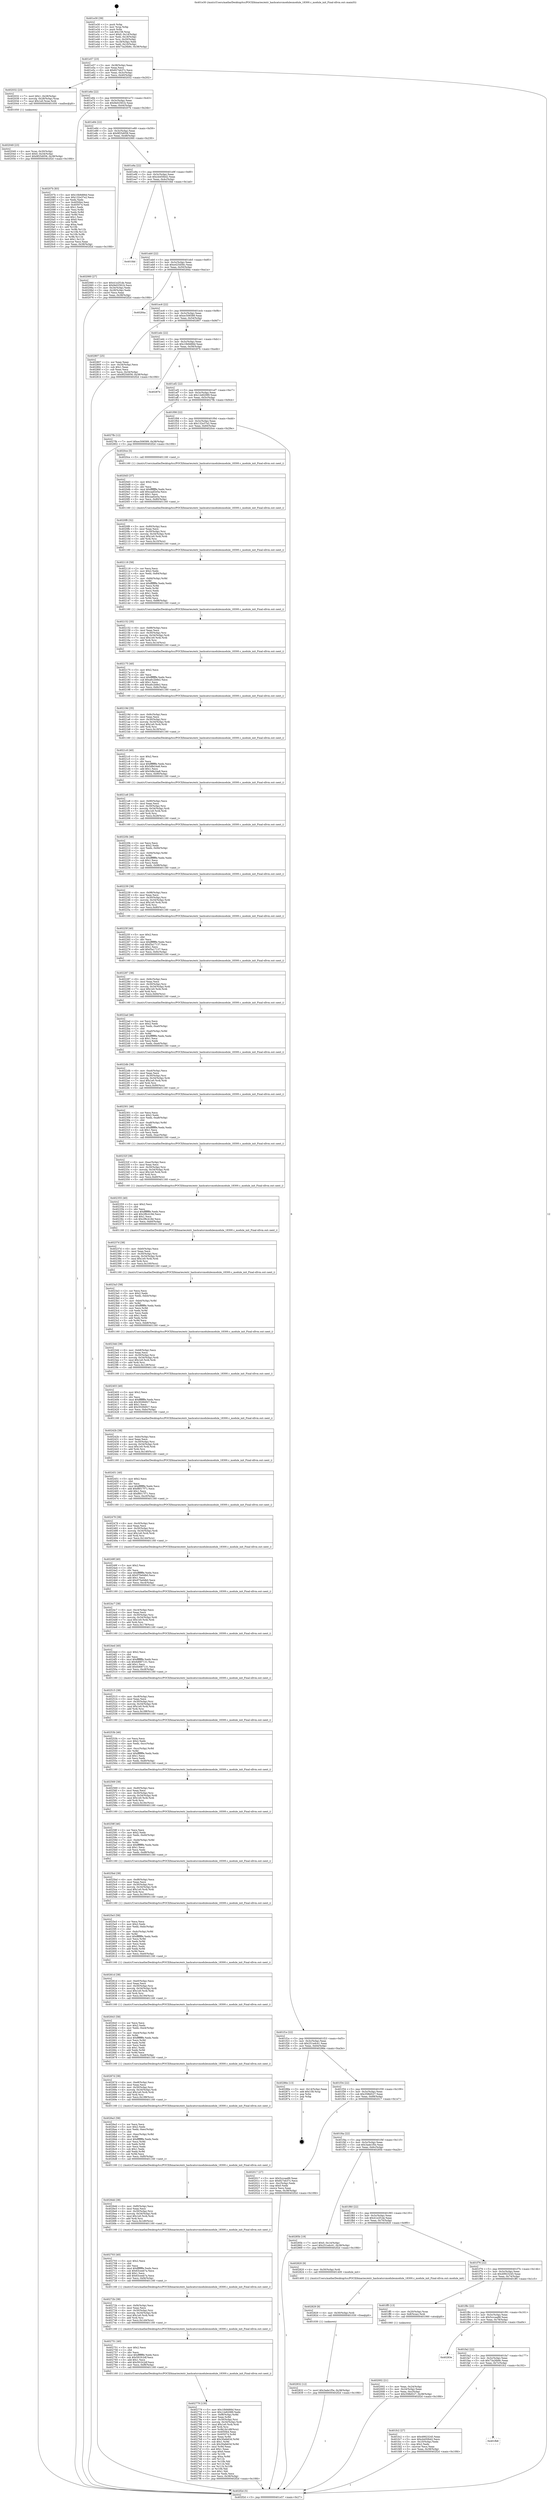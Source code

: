 digraph "0x401e30" {
  label = "0x401e30 (/mnt/c/Users/mathe/Desktop/tcc/POCII/binaries/extr_hashcatsrcmodulesmodule_18300.c_module_init_Final-ollvm.out::main(0))"
  labelloc = "t"
  node[shape=record]

  Entry [label="",width=0.3,height=0.3,shape=circle,fillcolor=black,style=filled]
  "0x401e57" [label="{
     0x401e57 [23]\l
     | [instrs]\l
     &nbsp;&nbsp;0x401e57 \<+3\>: mov -0x38(%rbp),%eax\l
     &nbsp;&nbsp;0x401e5a \<+2\>: mov %eax,%ecx\l
     &nbsp;&nbsp;0x401e5c \<+6\>: sub $0x827eb37c,%ecx\l
     &nbsp;&nbsp;0x401e62 \<+3\>: mov %eax,-0x3c(%rbp)\l
     &nbsp;&nbsp;0x401e65 \<+3\>: mov %ecx,-0x40(%rbp)\l
     &nbsp;&nbsp;0x401e68 \<+6\>: je 0000000000402032 \<main+0x202\>\l
  }"]
  "0x402032" [label="{
     0x402032 [23]\l
     | [instrs]\l
     &nbsp;&nbsp;0x402032 \<+7\>: movl $0x1,-0x28(%rbp)\l
     &nbsp;&nbsp;0x402039 \<+4\>: movslq -0x28(%rbp),%rax\l
     &nbsp;&nbsp;0x40203d \<+7\>: imul $0x1e0,%rax,%rdi\l
     &nbsp;&nbsp;0x402044 \<+5\>: call 0000000000401050 \<malloc@plt\>\l
     | [calls]\l
     &nbsp;&nbsp;0x401050 \{1\} (unknown)\l
  }"]
  "0x401e6e" [label="{
     0x401e6e [22]\l
     | [instrs]\l
     &nbsp;&nbsp;0x401e6e \<+5\>: jmp 0000000000401e73 \<main+0x43\>\l
     &nbsp;&nbsp;0x401e73 \<+3\>: mov -0x3c(%rbp),%eax\l
     &nbsp;&nbsp;0x401e76 \<+5\>: sub $0x9e02561b,%eax\l
     &nbsp;&nbsp;0x401e7b \<+3\>: mov %eax,-0x44(%rbp)\l
     &nbsp;&nbsp;0x401e7e \<+6\>: je 000000000040207b \<main+0x24b\>\l
  }"]
  Exit [label="",width=0.3,height=0.3,shape=circle,fillcolor=black,style=filled,peripheries=2]
  "0x40207b" [label="{
     0x40207b [83]\l
     | [instrs]\l
     &nbsp;&nbsp;0x40207b \<+5\>: mov $0x10b9d66d,%eax\l
     &nbsp;&nbsp;0x402080 \<+5\>: mov $0x132e37e2,%ecx\l
     &nbsp;&nbsp;0x402085 \<+2\>: xor %edx,%edx\l
     &nbsp;&nbsp;0x402087 \<+7\>: mov 0x4050b4,%esi\l
     &nbsp;&nbsp;0x40208e \<+7\>: mov 0x405074,%edi\l
     &nbsp;&nbsp;0x402095 \<+3\>: sub $0x1,%edx\l
     &nbsp;&nbsp;0x402098 \<+3\>: mov %esi,%r8d\l
     &nbsp;&nbsp;0x40209b \<+3\>: add %edx,%r8d\l
     &nbsp;&nbsp;0x40209e \<+4\>: imul %r8d,%esi\l
     &nbsp;&nbsp;0x4020a2 \<+3\>: and $0x1,%esi\l
     &nbsp;&nbsp;0x4020a5 \<+3\>: cmp $0x0,%esi\l
     &nbsp;&nbsp;0x4020a8 \<+4\>: sete %r9b\l
     &nbsp;&nbsp;0x4020ac \<+3\>: cmp $0xa,%edi\l
     &nbsp;&nbsp;0x4020af \<+4\>: setl %r10b\l
     &nbsp;&nbsp;0x4020b3 \<+3\>: mov %r9b,%r11b\l
     &nbsp;&nbsp;0x4020b6 \<+3\>: and %r10b,%r11b\l
     &nbsp;&nbsp;0x4020b9 \<+3\>: xor %r10b,%r9b\l
     &nbsp;&nbsp;0x4020bc \<+3\>: or %r9b,%r11b\l
     &nbsp;&nbsp;0x4020bf \<+4\>: test $0x1,%r11b\l
     &nbsp;&nbsp;0x4020c3 \<+3\>: cmovne %ecx,%eax\l
     &nbsp;&nbsp;0x4020c6 \<+3\>: mov %eax,-0x38(%rbp)\l
     &nbsp;&nbsp;0x4020c9 \<+5\>: jmp 0000000000402f2d \<main+0x10fd\>\l
  }"]
  "0x401e84" [label="{
     0x401e84 [22]\l
     | [instrs]\l
     &nbsp;&nbsp;0x401e84 \<+5\>: jmp 0000000000401e89 \<main+0x59\>\l
     &nbsp;&nbsp;0x401e89 \<+3\>: mov -0x3c(%rbp),%eax\l
     &nbsp;&nbsp;0x401e8c \<+5\>: sub $0x9f25d058,%eax\l
     &nbsp;&nbsp;0x401e91 \<+3\>: mov %eax,-0x48(%rbp)\l
     &nbsp;&nbsp;0x401e94 \<+6\>: je 0000000000402060 \<main+0x230\>\l
  }"]
  "0x402832" [label="{
     0x402832 [12]\l
     | [instrs]\l
     &nbsp;&nbsp;0x402832 \<+7\>: movl $0x3ade1f5e,-0x38(%rbp)\l
     &nbsp;&nbsp;0x402839 \<+5\>: jmp 0000000000402f2d \<main+0x10fd\>\l
  }"]
  "0x402060" [label="{
     0x402060 [27]\l
     | [instrs]\l
     &nbsp;&nbsp;0x402060 \<+5\>: mov $0x41e2f1de,%eax\l
     &nbsp;&nbsp;0x402065 \<+5\>: mov $0x9e02561b,%ecx\l
     &nbsp;&nbsp;0x40206a \<+3\>: mov -0x34(%rbp),%edx\l
     &nbsp;&nbsp;0x40206d \<+3\>: cmp -0x28(%rbp),%edx\l
     &nbsp;&nbsp;0x402070 \<+3\>: cmovl %ecx,%eax\l
     &nbsp;&nbsp;0x402073 \<+3\>: mov %eax,-0x38(%rbp)\l
     &nbsp;&nbsp;0x402076 \<+5\>: jmp 0000000000402f2d \<main+0x10fd\>\l
  }"]
  "0x401e9a" [label="{
     0x401e9a [22]\l
     | [instrs]\l
     &nbsp;&nbsp;0x401e9a \<+5\>: jmp 0000000000401e9f \<main+0x6f\>\l
     &nbsp;&nbsp;0x401e9f \<+3\>: mov -0x3c(%rbp),%eax\l
     &nbsp;&nbsp;0x401ea2 \<+5\>: sub $0xcb450b42,%eax\l
     &nbsp;&nbsp;0x401ea7 \<+3\>: mov %eax,-0x4c(%rbp)\l
     &nbsp;&nbsp;0x401eaa \<+6\>: je 0000000000401fdd \<main+0x1ad\>\l
  }"]
  "0x402829" [label="{
     0x402829 [9]\l
     | [instrs]\l
     &nbsp;&nbsp;0x402829 \<+4\>: mov -0x30(%rbp),%rdi\l
     &nbsp;&nbsp;0x40282d \<+5\>: call 0000000000401030 \<free@plt\>\l
     | [calls]\l
     &nbsp;&nbsp;0x401030 \{1\} (unknown)\l
  }"]
  "0x401fdd" [label="{
     0x401fdd\l
  }", style=dashed]
  "0x401eb0" [label="{
     0x401eb0 [22]\l
     | [instrs]\l
     &nbsp;&nbsp;0x401eb0 \<+5\>: jmp 0000000000401eb5 \<main+0x85\>\l
     &nbsp;&nbsp;0x401eb5 \<+3\>: mov -0x3c(%rbp),%eax\l
     &nbsp;&nbsp;0x401eb8 \<+5\>: sub $0xe425d56c,%eax\l
     &nbsp;&nbsp;0x401ebd \<+3\>: mov %eax,-0x50(%rbp)\l
     &nbsp;&nbsp;0x401ec0 \<+6\>: je 000000000040284a \<main+0xa1a\>\l
  }"]
  "0x402779" [label="{
     0x402779 [130]\l
     | [instrs]\l
     &nbsp;&nbsp;0x402779 \<+5\>: mov $0x10b9d66d,%ecx\l
     &nbsp;&nbsp;0x40277e \<+5\>: mov $0x12e82089,%edx\l
     &nbsp;&nbsp;0x402783 \<+7\>: mov -0xf8(%rbp),%r8d\l
     &nbsp;&nbsp;0x40278a \<+4\>: imul %eax,%r8d\l
     &nbsp;&nbsp;0x40278e \<+4\>: mov -0x30(%rbp),%rsi\l
     &nbsp;&nbsp;0x402792 \<+4\>: movslq -0x34(%rbp),%rdi\l
     &nbsp;&nbsp;0x402796 \<+7\>: imul $0x1e0,%rdi,%rdi\l
     &nbsp;&nbsp;0x40279d \<+3\>: add %rdi,%rsi\l
     &nbsp;&nbsp;0x4027a0 \<+7\>: mov %r8d,0x1d8(%rsi)\l
     &nbsp;&nbsp;0x4027a7 \<+7\>: mov 0x4050b4,%eax\l
     &nbsp;&nbsp;0x4027ae \<+8\>: mov 0x405074,%r8d\l
     &nbsp;&nbsp;0x4027b6 \<+3\>: mov %eax,%r9d\l
     &nbsp;&nbsp;0x4027b9 \<+7\>: add $0x30afe63d,%r9d\l
     &nbsp;&nbsp;0x4027c0 \<+4\>: sub $0x1,%r9d\l
     &nbsp;&nbsp;0x4027c4 \<+7\>: sub $0x30afe63d,%r9d\l
     &nbsp;&nbsp;0x4027cb \<+4\>: imul %r9d,%eax\l
     &nbsp;&nbsp;0x4027cf \<+3\>: and $0x1,%eax\l
     &nbsp;&nbsp;0x4027d2 \<+3\>: cmp $0x0,%eax\l
     &nbsp;&nbsp;0x4027d5 \<+4\>: sete %r10b\l
     &nbsp;&nbsp;0x4027d9 \<+4\>: cmp $0xa,%r8d\l
     &nbsp;&nbsp;0x4027dd \<+4\>: setl %r11b\l
     &nbsp;&nbsp;0x4027e1 \<+3\>: mov %r10b,%bl\l
     &nbsp;&nbsp;0x4027e4 \<+3\>: and %r11b,%bl\l
     &nbsp;&nbsp;0x4027e7 \<+3\>: xor %r11b,%r10b\l
     &nbsp;&nbsp;0x4027ea \<+3\>: or %r10b,%bl\l
     &nbsp;&nbsp;0x4027ed \<+3\>: test $0x1,%bl\l
     &nbsp;&nbsp;0x4027f0 \<+3\>: cmovne %edx,%ecx\l
     &nbsp;&nbsp;0x4027f3 \<+3\>: mov %ecx,-0x38(%rbp)\l
     &nbsp;&nbsp;0x4027f6 \<+5\>: jmp 0000000000402f2d \<main+0x10fd\>\l
  }"]
  "0x40284a" [label="{
     0x40284a\l
  }", style=dashed]
  "0x401ec6" [label="{
     0x401ec6 [22]\l
     | [instrs]\l
     &nbsp;&nbsp;0x401ec6 \<+5\>: jmp 0000000000401ecb \<main+0x9b\>\l
     &nbsp;&nbsp;0x401ecb \<+3\>: mov -0x3c(%rbp),%eax\l
     &nbsp;&nbsp;0x401ece \<+5\>: sub $0xec506589,%eax\l
     &nbsp;&nbsp;0x401ed3 \<+3\>: mov %eax,-0x54(%rbp)\l
     &nbsp;&nbsp;0x401ed6 \<+6\>: je 0000000000402807 \<main+0x9d7\>\l
  }"]
  "0x402751" [label="{
     0x402751 [40]\l
     | [instrs]\l
     &nbsp;&nbsp;0x402751 \<+5\>: mov $0x2,%ecx\l
     &nbsp;&nbsp;0x402756 \<+1\>: cltd\l
     &nbsp;&nbsp;0x402757 \<+2\>: idiv %ecx\l
     &nbsp;&nbsp;0x402759 \<+6\>: imul $0xfffffffe,%edx,%ecx\l
     &nbsp;&nbsp;0x40275f \<+6\>: sub $0x591fc2df,%ecx\l
     &nbsp;&nbsp;0x402765 \<+3\>: add $0x1,%ecx\l
     &nbsp;&nbsp;0x402768 \<+6\>: add $0x591fc2df,%ecx\l
     &nbsp;&nbsp;0x40276e \<+6\>: mov %ecx,-0xf8(%rbp)\l
     &nbsp;&nbsp;0x402774 \<+5\>: call 0000000000401160 \<next_i\>\l
     | [calls]\l
     &nbsp;&nbsp;0x401160 \{1\} (/mnt/c/Users/mathe/Desktop/tcc/POCII/binaries/extr_hashcatsrcmodulesmodule_18300.c_module_init_Final-ollvm.out::next_i)\l
  }"]
  "0x402807" [label="{
     0x402807 [25]\l
     | [instrs]\l
     &nbsp;&nbsp;0x402807 \<+2\>: xor %eax,%eax\l
     &nbsp;&nbsp;0x402809 \<+3\>: mov -0x34(%rbp),%ecx\l
     &nbsp;&nbsp;0x40280c \<+3\>: sub $0x1,%eax\l
     &nbsp;&nbsp;0x40280f \<+2\>: sub %eax,%ecx\l
     &nbsp;&nbsp;0x402811 \<+3\>: mov %ecx,-0x34(%rbp)\l
     &nbsp;&nbsp;0x402814 \<+7\>: movl $0x9f25d058,-0x38(%rbp)\l
     &nbsp;&nbsp;0x40281b \<+5\>: jmp 0000000000402f2d \<main+0x10fd\>\l
  }"]
  "0x401edc" [label="{
     0x401edc [22]\l
     | [instrs]\l
     &nbsp;&nbsp;0x401edc \<+5\>: jmp 0000000000401ee1 \<main+0xb1\>\l
     &nbsp;&nbsp;0x401ee1 \<+3\>: mov -0x3c(%rbp),%eax\l
     &nbsp;&nbsp;0x401ee4 \<+5\>: sub $0x10b9d66d,%eax\l
     &nbsp;&nbsp;0x401ee9 \<+3\>: mov %eax,-0x58(%rbp)\l
     &nbsp;&nbsp;0x401eec \<+6\>: je 000000000040287b \<main+0xa4b\>\l
  }"]
  "0x40272b" [label="{
     0x40272b [38]\l
     | [instrs]\l
     &nbsp;&nbsp;0x40272b \<+6\>: mov -0xf4(%rbp),%ecx\l
     &nbsp;&nbsp;0x402731 \<+3\>: imul %eax,%ecx\l
     &nbsp;&nbsp;0x402734 \<+4\>: mov -0x30(%rbp),%rsi\l
     &nbsp;&nbsp;0x402738 \<+4\>: movslq -0x34(%rbp),%rdi\l
     &nbsp;&nbsp;0x40273c \<+7\>: imul $0x1e0,%rdi,%rdi\l
     &nbsp;&nbsp;0x402743 \<+3\>: add %rdi,%rsi\l
     &nbsp;&nbsp;0x402746 \<+6\>: mov %ecx,0x1d4(%rsi)\l
     &nbsp;&nbsp;0x40274c \<+5\>: call 0000000000401160 \<next_i\>\l
     | [calls]\l
     &nbsp;&nbsp;0x401160 \{1\} (/mnt/c/Users/mathe/Desktop/tcc/POCII/binaries/extr_hashcatsrcmodulesmodule_18300.c_module_init_Final-ollvm.out::next_i)\l
  }"]
  "0x40287b" [label="{
     0x40287b\l
  }", style=dashed]
  "0x401ef2" [label="{
     0x401ef2 [22]\l
     | [instrs]\l
     &nbsp;&nbsp;0x401ef2 \<+5\>: jmp 0000000000401ef7 \<main+0xc7\>\l
     &nbsp;&nbsp;0x401ef7 \<+3\>: mov -0x3c(%rbp),%eax\l
     &nbsp;&nbsp;0x401efa \<+5\>: sub $0x12e82089,%eax\l
     &nbsp;&nbsp;0x401eff \<+3\>: mov %eax,-0x5c(%rbp)\l
     &nbsp;&nbsp;0x401f02 \<+6\>: je 00000000004027fb \<main+0x9cb\>\l
  }"]
  "0x402703" [label="{
     0x402703 [40]\l
     | [instrs]\l
     &nbsp;&nbsp;0x402703 \<+5\>: mov $0x2,%ecx\l
     &nbsp;&nbsp;0x402708 \<+1\>: cltd\l
     &nbsp;&nbsp;0x402709 \<+2\>: idiv %ecx\l
     &nbsp;&nbsp;0x40270b \<+6\>: imul $0xfffffffe,%edx,%ecx\l
     &nbsp;&nbsp;0x402711 \<+6\>: sub $0x63ceeb7a,%ecx\l
     &nbsp;&nbsp;0x402717 \<+3\>: add $0x1,%ecx\l
     &nbsp;&nbsp;0x40271a \<+6\>: add $0x63ceeb7a,%ecx\l
     &nbsp;&nbsp;0x402720 \<+6\>: mov %ecx,-0xf4(%rbp)\l
     &nbsp;&nbsp;0x402726 \<+5\>: call 0000000000401160 \<next_i\>\l
     | [calls]\l
     &nbsp;&nbsp;0x401160 \{1\} (/mnt/c/Users/mathe/Desktop/tcc/POCII/binaries/extr_hashcatsrcmodulesmodule_18300.c_module_init_Final-ollvm.out::next_i)\l
  }"]
  "0x4027fb" [label="{
     0x4027fb [12]\l
     | [instrs]\l
     &nbsp;&nbsp;0x4027fb \<+7\>: movl $0xec506589,-0x38(%rbp)\l
     &nbsp;&nbsp;0x402802 \<+5\>: jmp 0000000000402f2d \<main+0x10fd\>\l
  }"]
  "0x401f08" [label="{
     0x401f08 [22]\l
     | [instrs]\l
     &nbsp;&nbsp;0x401f08 \<+5\>: jmp 0000000000401f0d \<main+0xdd\>\l
     &nbsp;&nbsp;0x401f0d \<+3\>: mov -0x3c(%rbp),%eax\l
     &nbsp;&nbsp;0x401f10 \<+5\>: sub $0x132e37e2,%eax\l
     &nbsp;&nbsp;0x401f15 \<+3\>: mov %eax,-0x60(%rbp)\l
     &nbsp;&nbsp;0x401f18 \<+6\>: je 00000000004020ce \<main+0x29e\>\l
  }"]
  "0x4026dd" [label="{
     0x4026dd [38]\l
     | [instrs]\l
     &nbsp;&nbsp;0x4026dd \<+6\>: mov -0xf0(%rbp),%ecx\l
     &nbsp;&nbsp;0x4026e3 \<+3\>: imul %eax,%ecx\l
     &nbsp;&nbsp;0x4026e6 \<+4\>: mov -0x30(%rbp),%rsi\l
     &nbsp;&nbsp;0x4026ea \<+4\>: movslq -0x34(%rbp),%rdi\l
     &nbsp;&nbsp;0x4026ee \<+7\>: imul $0x1e0,%rdi,%rdi\l
     &nbsp;&nbsp;0x4026f5 \<+3\>: add %rdi,%rsi\l
     &nbsp;&nbsp;0x4026f8 \<+6\>: mov %ecx,0x1d0(%rsi)\l
     &nbsp;&nbsp;0x4026fe \<+5\>: call 0000000000401160 \<next_i\>\l
     | [calls]\l
     &nbsp;&nbsp;0x401160 \{1\} (/mnt/c/Users/mathe/Desktop/tcc/POCII/binaries/extr_hashcatsrcmodulesmodule_18300.c_module_init_Final-ollvm.out::next_i)\l
  }"]
  "0x4020ce" [label="{
     0x4020ce [5]\l
     | [instrs]\l
     &nbsp;&nbsp;0x4020ce \<+5\>: call 0000000000401160 \<next_i\>\l
     | [calls]\l
     &nbsp;&nbsp;0x401160 \{1\} (/mnt/c/Users/mathe/Desktop/tcc/POCII/binaries/extr_hashcatsrcmodulesmodule_18300.c_module_init_Final-ollvm.out::next_i)\l
  }"]
  "0x401f1e" [label="{
     0x401f1e [22]\l
     | [instrs]\l
     &nbsp;&nbsp;0x401f1e \<+5\>: jmp 0000000000401f23 \<main+0xf3\>\l
     &nbsp;&nbsp;0x401f23 \<+3\>: mov -0x3c(%rbp),%eax\l
     &nbsp;&nbsp;0x401f26 \<+5\>: sub $0x251edc41,%eax\l
     &nbsp;&nbsp;0x401f2b \<+3\>: mov %eax,-0x64(%rbp)\l
     &nbsp;&nbsp;0x401f2e \<+6\>: je 000000000040286e \<main+0xa3e\>\l
  }"]
  "0x4026a3" [label="{
     0x4026a3 [58]\l
     | [instrs]\l
     &nbsp;&nbsp;0x4026a3 \<+2\>: xor %ecx,%ecx\l
     &nbsp;&nbsp;0x4026a5 \<+5\>: mov $0x2,%edx\l
     &nbsp;&nbsp;0x4026aa \<+6\>: mov %edx,-0xec(%rbp)\l
     &nbsp;&nbsp;0x4026b0 \<+1\>: cltd\l
     &nbsp;&nbsp;0x4026b1 \<+7\>: mov -0xec(%rbp),%r8d\l
     &nbsp;&nbsp;0x4026b8 \<+3\>: idiv %r8d\l
     &nbsp;&nbsp;0x4026bb \<+6\>: imul $0xfffffffe,%edx,%edx\l
     &nbsp;&nbsp;0x4026c1 \<+3\>: mov %ecx,%r9d\l
     &nbsp;&nbsp;0x4026c4 \<+3\>: sub %edx,%r9d\l
     &nbsp;&nbsp;0x4026c7 \<+2\>: mov %ecx,%edx\l
     &nbsp;&nbsp;0x4026c9 \<+3\>: sub $0x1,%edx\l
     &nbsp;&nbsp;0x4026cc \<+3\>: add %edx,%r9d\l
     &nbsp;&nbsp;0x4026cf \<+3\>: sub %r9d,%ecx\l
     &nbsp;&nbsp;0x4026d2 \<+6\>: mov %ecx,-0xf0(%rbp)\l
     &nbsp;&nbsp;0x4026d8 \<+5\>: call 0000000000401160 \<next_i\>\l
     | [calls]\l
     &nbsp;&nbsp;0x401160 \{1\} (/mnt/c/Users/mathe/Desktop/tcc/POCII/binaries/extr_hashcatsrcmodulesmodule_18300.c_module_init_Final-ollvm.out::next_i)\l
  }"]
  "0x40286e" [label="{
     0x40286e [13]\l
     | [instrs]\l
     &nbsp;&nbsp;0x40286e \<+3\>: mov -0x14(%rbp),%eax\l
     &nbsp;&nbsp;0x402871 \<+7\>: add $0x158,%rsp\l
     &nbsp;&nbsp;0x402878 \<+1\>: pop %rbx\l
     &nbsp;&nbsp;0x402879 \<+1\>: pop %rbp\l
     &nbsp;&nbsp;0x40287a \<+1\>: ret\l
  }"]
  "0x401f34" [label="{
     0x401f34 [22]\l
     | [instrs]\l
     &nbsp;&nbsp;0x401f34 \<+5\>: jmp 0000000000401f39 \<main+0x109\>\l
     &nbsp;&nbsp;0x401f39 \<+3\>: mov -0x3c(%rbp),%eax\l
     &nbsp;&nbsp;0x401f3c \<+5\>: sub $0x358bf227,%eax\l
     &nbsp;&nbsp;0x401f41 \<+3\>: mov %eax,-0x68(%rbp)\l
     &nbsp;&nbsp;0x401f44 \<+6\>: je 0000000000402017 \<main+0x1e7\>\l
  }"]
  "0x40267d" [label="{
     0x40267d [38]\l
     | [instrs]\l
     &nbsp;&nbsp;0x40267d \<+6\>: mov -0xe8(%rbp),%ecx\l
     &nbsp;&nbsp;0x402683 \<+3\>: imul %eax,%ecx\l
     &nbsp;&nbsp;0x402686 \<+4\>: mov -0x30(%rbp),%rsi\l
     &nbsp;&nbsp;0x40268a \<+4\>: movslq -0x34(%rbp),%rdi\l
     &nbsp;&nbsp;0x40268e \<+7\>: imul $0x1e0,%rdi,%rdi\l
     &nbsp;&nbsp;0x402695 \<+3\>: add %rdi,%rsi\l
     &nbsp;&nbsp;0x402698 \<+6\>: mov %ecx,0x198(%rsi)\l
     &nbsp;&nbsp;0x40269e \<+5\>: call 0000000000401160 \<next_i\>\l
     | [calls]\l
     &nbsp;&nbsp;0x401160 \{1\} (/mnt/c/Users/mathe/Desktop/tcc/POCII/binaries/extr_hashcatsrcmodulesmodule_18300.c_module_init_Final-ollvm.out::next_i)\l
  }"]
  "0x402017" [label="{
     0x402017 [27]\l
     | [instrs]\l
     &nbsp;&nbsp;0x402017 \<+5\>: mov $0x5cccaa88,%eax\l
     &nbsp;&nbsp;0x40201c \<+5\>: mov $0x827eb37c,%ecx\l
     &nbsp;&nbsp;0x402021 \<+3\>: mov -0xc(%rbp),%edx\l
     &nbsp;&nbsp;0x402024 \<+3\>: cmp $0x0,%edx\l
     &nbsp;&nbsp;0x402027 \<+3\>: cmove %ecx,%eax\l
     &nbsp;&nbsp;0x40202a \<+3\>: mov %eax,-0x38(%rbp)\l
     &nbsp;&nbsp;0x40202d \<+5\>: jmp 0000000000402f2d \<main+0x10fd\>\l
  }"]
  "0x401f4a" [label="{
     0x401f4a [22]\l
     | [instrs]\l
     &nbsp;&nbsp;0x401f4a \<+5\>: jmp 0000000000401f4f \<main+0x11f\>\l
     &nbsp;&nbsp;0x401f4f \<+3\>: mov -0x3c(%rbp),%eax\l
     &nbsp;&nbsp;0x401f52 \<+5\>: sub $0x3ade1f5e,%eax\l
     &nbsp;&nbsp;0x401f57 \<+3\>: mov %eax,-0x6c(%rbp)\l
     &nbsp;&nbsp;0x401f5a \<+6\>: je 000000000040285b \<main+0xa2b\>\l
  }"]
  "0x402643" [label="{
     0x402643 [58]\l
     | [instrs]\l
     &nbsp;&nbsp;0x402643 \<+2\>: xor %ecx,%ecx\l
     &nbsp;&nbsp;0x402645 \<+5\>: mov $0x2,%edx\l
     &nbsp;&nbsp;0x40264a \<+6\>: mov %edx,-0xe4(%rbp)\l
     &nbsp;&nbsp;0x402650 \<+1\>: cltd\l
     &nbsp;&nbsp;0x402651 \<+7\>: mov -0xe4(%rbp),%r8d\l
     &nbsp;&nbsp;0x402658 \<+3\>: idiv %r8d\l
     &nbsp;&nbsp;0x40265b \<+6\>: imul $0xfffffffe,%edx,%edx\l
     &nbsp;&nbsp;0x402661 \<+3\>: mov %ecx,%r9d\l
     &nbsp;&nbsp;0x402664 \<+3\>: sub %edx,%r9d\l
     &nbsp;&nbsp;0x402667 \<+2\>: mov %ecx,%edx\l
     &nbsp;&nbsp;0x402669 \<+3\>: sub $0x1,%edx\l
     &nbsp;&nbsp;0x40266c \<+3\>: add %edx,%r9d\l
     &nbsp;&nbsp;0x40266f \<+3\>: sub %r9d,%ecx\l
     &nbsp;&nbsp;0x402672 \<+6\>: mov %ecx,-0xe8(%rbp)\l
     &nbsp;&nbsp;0x402678 \<+5\>: call 0000000000401160 \<next_i\>\l
     | [calls]\l
     &nbsp;&nbsp;0x401160 \{1\} (/mnt/c/Users/mathe/Desktop/tcc/POCII/binaries/extr_hashcatsrcmodulesmodule_18300.c_module_init_Final-ollvm.out::next_i)\l
  }"]
  "0x40285b" [label="{
     0x40285b [19]\l
     | [instrs]\l
     &nbsp;&nbsp;0x40285b \<+7\>: movl $0x0,-0x14(%rbp)\l
     &nbsp;&nbsp;0x402862 \<+7\>: movl $0x251edc41,-0x38(%rbp)\l
     &nbsp;&nbsp;0x402869 \<+5\>: jmp 0000000000402f2d \<main+0x10fd\>\l
  }"]
  "0x401f60" [label="{
     0x401f60 [22]\l
     | [instrs]\l
     &nbsp;&nbsp;0x401f60 \<+5\>: jmp 0000000000401f65 \<main+0x135\>\l
     &nbsp;&nbsp;0x401f65 \<+3\>: mov -0x3c(%rbp),%eax\l
     &nbsp;&nbsp;0x401f68 \<+5\>: sub $0x41e2f1de,%eax\l
     &nbsp;&nbsp;0x401f6d \<+3\>: mov %eax,-0x70(%rbp)\l
     &nbsp;&nbsp;0x401f70 \<+6\>: je 0000000000402820 \<main+0x9f0\>\l
  }"]
  "0x40261d" [label="{
     0x40261d [38]\l
     | [instrs]\l
     &nbsp;&nbsp;0x40261d \<+6\>: mov -0xe0(%rbp),%ecx\l
     &nbsp;&nbsp;0x402623 \<+3\>: imul %eax,%ecx\l
     &nbsp;&nbsp;0x402626 \<+4\>: mov -0x30(%rbp),%rsi\l
     &nbsp;&nbsp;0x40262a \<+4\>: movslq -0x34(%rbp),%rdi\l
     &nbsp;&nbsp;0x40262e \<+7\>: imul $0x1e0,%rdi,%rdi\l
     &nbsp;&nbsp;0x402635 \<+3\>: add %rdi,%rsi\l
     &nbsp;&nbsp;0x402638 \<+6\>: mov %ecx,0x194(%rsi)\l
     &nbsp;&nbsp;0x40263e \<+5\>: call 0000000000401160 \<next_i\>\l
     | [calls]\l
     &nbsp;&nbsp;0x401160 \{1\} (/mnt/c/Users/mathe/Desktop/tcc/POCII/binaries/extr_hashcatsrcmodulesmodule_18300.c_module_init_Final-ollvm.out::next_i)\l
  }"]
  "0x402820" [label="{
     0x402820 [9]\l
     | [instrs]\l
     &nbsp;&nbsp;0x402820 \<+4\>: mov -0x30(%rbp),%rdi\l
     &nbsp;&nbsp;0x402824 \<+5\>: call 0000000000401400 \<module_init\>\l
     | [calls]\l
     &nbsp;&nbsp;0x401400 \{1\} (/mnt/c/Users/mathe/Desktop/tcc/POCII/binaries/extr_hashcatsrcmodulesmodule_18300.c_module_init_Final-ollvm.out::module_init)\l
  }"]
  "0x401f76" [label="{
     0x401f76 [22]\l
     | [instrs]\l
     &nbsp;&nbsp;0x401f76 \<+5\>: jmp 0000000000401f7b \<main+0x14b\>\l
     &nbsp;&nbsp;0x401f7b \<+3\>: mov -0x3c(%rbp),%eax\l
     &nbsp;&nbsp;0x401f7e \<+5\>: sub $0x49923245,%eax\l
     &nbsp;&nbsp;0x401f83 \<+3\>: mov %eax,-0x74(%rbp)\l
     &nbsp;&nbsp;0x401f86 \<+6\>: je 0000000000401ff5 \<main+0x1c5\>\l
  }"]
  "0x4025e3" [label="{
     0x4025e3 [58]\l
     | [instrs]\l
     &nbsp;&nbsp;0x4025e3 \<+2\>: xor %ecx,%ecx\l
     &nbsp;&nbsp;0x4025e5 \<+5\>: mov $0x2,%edx\l
     &nbsp;&nbsp;0x4025ea \<+6\>: mov %edx,-0xdc(%rbp)\l
     &nbsp;&nbsp;0x4025f0 \<+1\>: cltd\l
     &nbsp;&nbsp;0x4025f1 \<+7\>: mov -0xdc(%rbp),%r8d\l
     &nbsp;&nbsp;0x4025f8 \<+3\>: idiv %r8d\l
     &nbsp;&nbsp;0x4025fb \<+6\>: imul $0xfffffffe,%edx,%edx\l
     &nbsp;&nbsp;0x402601 \<+3\>: mov %ecx,%r9d\l
     &nbsp;&nbsp;0x402604 \<+3\>: sub %edx,%r9d\l
     &nbsp;&nbsp;0x402607 \<+2\>: mov %ecx,%edx\l
     &nbsp;&nbsp;0x402609 \<+3\>: sub $0x1,%edx\l
     &nbsp;&nbsp;0x40260c \<+3\>: add %edx,%r9d\l
     &nbsp;&nbsp;0x40260f \<+3\>: sub %r9d,%ecx\l
     &nbsp;&nbsp;0x402612 \<+6\>: mov %ecx,-0xe0(%rbp)\l
     &nbsp;&nbsp;0x402618 \<+5\>: call 0000000000401160 \<next_i\>\l
     | [calls]\l
     &nbsp;&nbsp;0x401160 \{1\} (/mnt/c/Users/mathe/Desktop/tcc/POCII/binaries/extr_hashcatsrcmodulesmodule_18300.c_module_init_Final-ollvm.out::next_i)\l
  }"]
  "0x401ff5" [label="{
     0x401ff5 [13]\l
     | [instrs]\l
     &nbsp;&nbsp;0x401ff5 \<+4\>: mov -0x20(%rbp),%rax\l
     &nbsp;&nbsp;0x401ff9 \<+4\>: mov 0x8(%rax),%rdi\l
     &nbsp;&nbsp;0x401ffd \<+5\>: call 0000000000401060 \<atoi@plt\>\l
     | [calls]\l
     &nbsp;&nbsp;0x401060 \{1\} (unknown)\l
  }"]
  "0x401f8c" [label="{
     0x401f8c [22]\l
     | [instrs]\l
     &nbsp;&nbsp;0x401f8c \<+5\>: jmp 0000000000401f91 \<main+0x161\>\l
     &nbsp;&nbsp;0x401f91 \<+3\>: mov -0x3c(%rbp),%eax\l
     &nbsp;&nbsp;0x401f94 \<+5\>: sub $0x5cccaa88,%eax\l
     &nbsp;&nbsp;0x401f99 \<+3\>: mov %eax,-0x78(%rbp)\l
     &nbsp;&nbsp;0x401f9c \<+6\>: je 000000000040283e \<main+0xa0e\>\l
  }"]
  "0x4025bd" [label="{
     0x4025bd [38]\l
     | [instrs]\l
     &nbsp;&nbsp;0x4025bd \<+6\>: mov -0xd8(%rbp),%ecx\l
     &nbsp;&nbsp;0x4025c3 \<+3\>: imul %eax,%ecx\l
     &nbsp;&nbsp;0x4025c6 \<+4\>: mov -0x30(%rbp),%rsi\l
     &nbsp;&nbsp;0x4025ca \<+4\>: movslq -0x34(%rbp),%rdi\l
     &nbsp;&nbsp;0x4025ce \<+7\>: imul $0x1e0,%rdi,%rdi\l
     &nbsp;&nbsp;0x4025d5 \<+3\>: add %rdi,%rsi\l
     &nbsp;&nbsp;0x4025d8 \<+6\>: mov %ecx,0x190(%rsi)\l
     &nbsp;&nbsp;0x4025de \<+5\>: call 0000000000401160 \<next_i\>\l
     | [calls]\l
     &nbsp;&nbsp;0x401160 \{1\} (/mnt/c/Users/mathe/Desktop/tcc/POCII/binaries/extr_hashcatsrcmodulesmodule_18300.c_module_init_Final-ollvm.out::next_i)\l
  }"]
  "0x40283e" [label="{
     0x40283e\l
  }", style=dashed]
  "0x401fa2" [label="{
     0x401fa2 [22]\l
     | [instrs]\l
     &nbsp;&nbsp;0x401fa2 \<+5\>: jmp 0000000000401fa7 \<main+0x177\>\l
     &nbsp;&nbsp;0x401fa7 \<+3\>: mov -0x3c(%rbp),%eax\l
     &nbsp;&nbsp;0x401faa \<+5\>: sub $0x73a26b8c,%eax\l
     &nbsp;&nbsp;0x401faf \<+3\>: mov %eax,-0x7c(%rbp)\l
     &nbsp;&nbsp;0x401fb2 \<+6\>: je 0000000000401fc2 \<main+0x192\>\l
  }"]
  "0x40258f" [label="{
     0x40258f [46]\l
     | [instrs]\l
     &nbsp;&nbsp;0x40258f \<+2\>: xor %ecx,%ecx\l
     &nbsp;&nbsp;0x402591 \<+5\>: mov $0x2,%edx\l
     &nbsp;&nbsp;0x402596 \<+6\>: mov %edx,-0xd4(%rbp)\l
     &nbsp;&nbsp;0x40259c \<+1\>: cltd\l
     &nbsp;&nbsp;0x40259d \<+7\>: mov -0xd4(%rbp),%r8d\l
     &nbsp;&nbsp;0x4025a4 \<+3\>: idiv %r8d\l
     &nbsp;&nbsp;0x4025a7 \<+6\>: imul $0xfffffffe,%edx,%edx\l
     &nbsp;&nbsp;0x4025ad \<+3\>: sub $0x1,%ecx\l
     &nbsp;&nbsp;0x4025b0 \<+2\>: sub %ecx,%edx\l
     &nbsp;&nbsp;0x4025b2 \<+6\>: mov %edx,-0xd8(%rbp)\l
     &nbsp;&nbsp;0x4025b8 \<+5\>: call 0000000000401160 \<next_i\>\l
     | [calls]\l
     &nbsp;&nbsp;0x401160 \{1\} (/mnt/c/Users/mathe/Desktop/tcc/POCII/binaries/extr_hashcatsrcmodulesmodule_18300.c_module_init_Final-ollvm.out::next_i)\l
  }"]
  "0x401fc2" [label="{
     0x401fc2 [27]\l
     | [instrs]\l
     &nbsp;&nbsp;0x401fc2 \<+5\>: mov $0x49923245,%eax\l
     &nbsp;&nbsp;0x401fc7 \<+5\>: mov $0xcb450b42,%ecx\l
     &nbsp;&nbsp;0x401fcc \<+3\>: mov -0x10(%rbp),%edx\l
     &nbsp;&nbsp;0x401fcf \<+3\>: cmp $0x2,%edx\l
     &nbsp;&nbsp;0x401fd2 \<+3\>: cmovne %ecx,%eax\l
     &nbsp;&nbsp;0x401fd5 \<+3\>: mov %eax,-0x38(%rbp)\l
     &nbsp;&nbsp;0x401fd8 \<+5\>: jmp 0000000000402f2d \<main+0x10fd\>\l
  }"]
  "0x401fb8" [label="{
     0x401fb8\l
  }", style=dashed]
  "0x402f2d" [label="{
     0x402f2d [5]\l
     | [instrs]\l
     &nbsp;&nbsp;0x402f2d \<+5\>: jmp 0000000000401e57 \<main+0x27\>\l
  }"]
  "0x401e30" [label="{
     0x401e30 [39]\l
     | [instrs]\l
     &nbsp;&nbsp;0x401e30 \<+1\>: push %rbp\l
     &nbsp;&nbsp;0x401e31 \<+3\>: mov %rsp,%rbp\l
     &nbsp;&nbsp;0x401e34 \<+1\>: push %rbx\l
     &nbsp;&nbsp;0x401e35 \<+7\>: sub $0x158,%rsp\l
     &nbsp;&nbsp;0x401e3c \<+7\>: movl $0x0,-0x14(%rbp)\l
     &nbsp;&nbsp;0x401e43 \<+3\>: mov %edi,-0x18(%rbp)\l
     &nbsp;&nbsp;0x401e46 \<+4\>: mov %rsi,-0x20(%rbp)\l
     &nbsp;&nbsp;0x401e4a \<+3\>: mov -0x18(%rbp),%edi\l
     &nbsp;&nbsp;0x401e4d \<+3\>: mov %edi,-0x10(%rbp)\l
     &nbsp;&nbsp;0x401e50 \<+7\>: movl $0x73a26b8c,-0x38(%rbp)\l
  }"]
  "0x402002" [label="{
     0x402002 [21]\l
     | [instrs]\l
     &nbsp;&nbsp;0x402002 \<+3\>: mov %eax,-0x24(%rbp)\l
     &nbsp;&nbsp;0x402005 \<+3\>: mov -0x24(%rbp),%eax\l
     &nbsp;&nbsp;0x402008 \<+3\>: mov %eax,-0xc(%rbp)\l
     &nbsp;&nbsp;0x40200b \<+7\>: movl $0x358bf227,-0x38(%rbp)\l
     &nbsp;&nbsp;0x402012 \<+5\>: jmp 0000000000402f2d \<main+0x10fd\>\l
  }"]
  "0x402049" [label="{
     0x402049 [23]\l
     | [instrs]\l
     &nbsp;&nbsp;0x402049 \<+4\>: mov %rax,-0x30(%rbp)\l
     &nbsp;&nbsp;0x40204d \<+7\>: movl $0x0,-0x34(%rbp)\l
     &nbsp;&nbsp;0x402054 \<+7\>: movl $0x9f25d058,-0x38(%rbp)\l
     &nbsp;&nbsp;0x40205b \<+5\>: jmp 0000000000402f2d \<main+0x10fd\>\l
  }"]
  "0x4020d3" [label="{
     0x4020d3 [37]\l
     | [instrs]\l
     &nbsp;&nbsp;0x4020d3 \<+5\>: mov $0x2,%ecx\l
     &nbsp;&nbsp;0x4020d8 \<+1\>: cltd\l
     &nbsp;&nbsp;0x4020d9 \<+2\>: idiv %ecx\l
     &nbsp;&nbsp;0x4020db \<+6\>: imul $0xfffffffe,%edx,%ecx\l
     &nbsp;&nbsp;0x4020e1 \<+6\>: add $0xcaaf2e5a,%ecx\l
     &nbsp;&nbsp;0x4020e7 \<+3\>: add $0x1,%ecx\l
     &nbsp;&nbsp;0x4020ea \<+6\>: sub $0xcaaf2e5a,%ecx\l
     &nbsp;&nbsp;0x4020f0 \<+3\>: mov %ecx,-0x80(%rbp)\l
     &nbsp;&nbsp;0x4020f3 \<+5\>: call 0000000000401160 \<next_i\>\l
     | [calls]\l
     &nbsp;&nbsp;0x401160 \{1\} (/mnt/c/Users/mathe/Desktop/tcc/POCII/binaries/extr_hashcatsrcmodulesmodule_18300.c_module_init_Final-ollvm.out::next_i)\l
  }"]
  "0x4020f8" [label="{
     0x4020f8 [32]\l
     | [instrs]\l
     &nbsp;&nbsp;0x4020f8 \<+3\>: mov -0x80(%rbp),%ecx\l
     &nbsp;&nbsp;0x4020fb \<+3\>: imul %eax,%ecx\l
     &nbsp;&nbsp;0x4020fe \<+4\>: mov -0x30(%rbp),%rsi\l
     &nbsp;&nbsp;0x402102 \<+4\>: movslq -0x34(%rbp),%rdi\l
     &nbsp;&nbsp;0x402106 \<+7\>: imul $0x1e0,%rdi,%rdi\l
     &nbsp;&nbsp;0x40210d \<+3\>: add %rdi,%rsi\l
     &nbsp;&nbsp;0x402110 \<+3\>: mov %ecx,0x10(%rsi)\l
     &nbsp;&nbsp;0x402113 \<+5\>: call 0000000000401160 \<next_i\>\l
     | [calls]\l
     &nbsp;&nbsp;0x401160 \{1\} (/mnt/c/Users/mathe/Desktop/tcc/POCII/binaries/extr_hashcatsrcmodulesmodule_18300.c_module_init_Final-ollvm.out::next_i)\l
  }"]
  "0x402118" [label="{
     0x402118 [58]\l
     | [instrs]\l
     &nbsp;&nbsp;0x402118 \<+2\>: xor %ecx,%ecx\l
     &nbsp;&nbsp;0x40211a \<+5\>: mov $0x2,%edx\l
     &nbsp;&nbsp;0x40211f \<+6\>: mov %edx,-0x84(%rbp)\l
     &nbsp;&nbsp;0x402125 \<+1\>: cltd\l
     &nbsp;&nbsp;0x402126 \<+7\>: mov -0x84(%rbp),%r8d\l
     &nbsp;&nbsp;0x40212d \<+3\>: idiv %r8d\l
     &nbsp;&nbsp;0x402130 \<+6\>: imul $0xfffffffe,%edx,%edx\l
     &nbsp;&nbsp;0x402136 \<+3\>: mov %ecx,%r9d\l
     &nbsp;&nbsp;0x402139 \<+3\>: sub %edx,%r9d\l
     &nbsp;&nbsp;0x40213c \<+2\>: mov %ecx,%edx\l
     &nbsp;&nbsp;0x40213e \<+3\>: sub $0x1,%edx\l
     &nbsp;&nbsp;0x402141 \<+3\>: add %edx,%r9d\l
     &nbsp;&nbsp;0x402144 \<+3\>: sub %r9d,%ecx\l
     &nbsp;&nbsp;0x402147 \<+6\>: mov %ecx,-0x88(%rbp)\l
     &nbsp;&nbsp;0x40214d \<+5\>: call 0000000000401160 \<next_i\>\l
     | [calls]\l
     &nbsp;&nbsp;0x401160 \{1\} (/mnt/c/Users/mathe/Desktop/tcc/POCII/binaries/extr_hashcatsrcmodulesmodule_18300.c_module_init_Final-ollvm.out::next_i)\l
  }"]
  "0x402152" [label="{
     0x402152 [35]\l
     | [instrs]\l
     &nbsp;&nbsp;0x402152 \<+6\>: mov -0x88(%rbp),%ecx\l
     &nbsp;&nbsp;0x402158 \<+3\>: imul %eax,%ecx\l
     &nbsp;&nbsp;0x40215b \<+4\>: mov -0x30(%rbp),%rsi\l
     &nbsp;&nbsp;0x40215f \<+4\>: movslq -0x34(%rbp),%rdi\l
     &nbsp;&nbsp;0x402163 \<+7\>: imul $0x1e0,%rdi,%rdi\l
     &nbsp;&nbsp;0x40216a \<+3\>: add %rdi,%rsi\l
     &nbsp;&nbsp;0x40216d \<+3\>: mov %ecx,0x14(%rsi)\l
     &nbsp;&nbsp;0x402170 \<+5\>: call 0000000000401160 \<next_i\>\l
     | [calls]\l
     &nbsp;&nbsp;0x401160 \{1\} (/mnt/c/Users/mathe/Desktop/tcc/POCII/binaries/extr_hashcatsrcmodulesmodule_18300.c_module_init_Final-ollvm.out::next_i)\l
  }"]
  "0x402175" [label="{
     0x402175 [40]\l
     | [instrs]\l
     &nbsp;&nbsp;0x402175 \<+5\>: mov $0x2,%ecx\l
     &nbsp;&nbsp;0x40217a \<+1\>: cltd\l
     &nbsp;&nbsp;0x40217b \<+2\>: idiv %ecx\l
     &nbsp;&nbsp;0x40217d \<+6\>: imul $0xfffffffe,%edx,%ecx\l
     &nbsp;&nbsp;0x402183 \<+6\>: sub $0xa6c2b8e2,%ecx\l
     &nbsp;&nbsp;0x402189 \<+3\>: add $0x1,%ecx\l
     &nbsp;&nbsp;0x40218c \<+6\>: add $0xa6c2b8e2,%ecx\l
     &nbsp;&nbsp;0x402192 \<+6\>: mov %ecx,-0x8c(%rbp)\l
     &nbsp;&nbsp;0x402198 \<+5\>: call 0000000000401160 \<next_i\>\l
     | [calls]\l
     &nbsp;&nbsp;0x401160 \{1\} (/mnt/c/Users/mathe/Desktop/tcc/POCII/binaries/extr_hashcatsrcmodulesmodule_18300.c_module_init_Final-ollvm.out::next_i)\l
  }"]
  "0x40219d" [label="{
     0x40219d [35]\l
     | [instrs]\l
     &nbsp;&nbsp;0x40219d \<+6\>: mov -0x8c(%rbp),%ecx\l
     &nbsp;&nbsp;0x4021a3 \<+3\>: imul %eax,%ecx\l
     &nbsp;&nbsp;0x4021a6 \<+4\>: mov -0x30(%rbp),%rsi\l
     &nbsp;&nbsp;0x4021aa \<+4\>: movslq -0x34(%rbp),%rdi\l
     &nbsp;&nbsp;0x4021ae \<+7\>: imul $0x1e0,%rdi,%rdi\l
     &nbsp;&nbsp;0x4021b5 \<+3\>: add %rdi,%rsi\l
     &nbsp;&nbsp;0x4021b8 \<+3\>: mov %ecx,0x18(%rsi)\l
     &nbsp;&nbsp;0x4021bb \<+5\>: call 0000000000401160 \<next_i\>\l
     | [calls]\l
     &nbsp;&nbsp;0x401160 \{1\} (/mnt/c/Users/mathe/Desktop/tcc/POCII/binaries/extr_hashcatsrcmodulesmodule_18300.c_module_init_Final-ollvm.out::next_i)\l
  }"]
  "0x4021c0" [label="{
     0x4021c0 [40]\l
     | [instrs]\l
     &nbsp;&nbsp;0x4021c0 \<+5\>: mov $0x2,%ecx\l
     &nbsp;&nbsp;0x4021c5 \<+1\>: cltd\l
     &nbsp;&nbsp;0x4021c6 \<+2\>: idiv %ecx\l
     &nbsp;&nbsp;0x4021c8 \<+6\>: imul $0xfffffffe,%edx,%ecx\l
     &nbsp;&nbsp;0x4021ce \<+6\>: sub $0x5dfe24a8,%ecx\l
     &nbsp;&nbsp;0x4021d4 \<+3\>: add $0x1,%ecx\l
     &nbsp;&nbsp;0x4021d7 \<+6\>: add $0x5dfe24a8,%ecx\l
     &nbsp;&nbsp;0x4021dd \<+6\>: mov %ecx,-0x90(%rbp)\l
     &nbsp;&nbsp;0x4021e3 \<+5\>: call 0000000000401160 \<next_i\>\l
     | [calls]\l
     &nbsp;&nbsp;0x401160 \{1\} (/mnt/c/Users/mathe/Desktop/tcc/POCII/binaries/extr_hashcatsrcmodulesmodule_18300.c_module_init_Final-ollvm.out::next_i)\l
  }"]
  "0x4021e8" [label="{
     0x4021e8 [35]\l
     | [instrs]\l
     &nbsp;&nbsp;0x4021e8 \<+6\>: mov -0x90(%rbp),%ecx\l
     &nbsp;&nbsp;0x4021ee \<+3\>: imul %eax,%ecx\l
     &nbsp;&nbsp;0x4021f1 \<+4\>: mov -0x30(%rbp),%rsi\l
     &nbsp;&nbsp;0x4021f5 \<+4\>: movslq -0x34(%rbp),%rdi\l
     &nbsp;&nbsp;0x4021f9 \<+7\>: imul $0x1e0,%rdi,%rdi\l
     &nbsp;&nbsp;0x402200 \<+3\>: add %rdi,%rsi\l
     &nbsp;&nbsp;0x402203 \<+3\>: mov %ecx,0x28(%rsi)\l
     &nbsp;&nbsp;0x402206 \<+5\>: call 0000000000401160 \<next_i\>\l
     | [calls]\l
     &nbsp;&nbsp;0x401160 \{1\} (/mnt/c/Users/mathe/Desktop/tcc/POCII/binaries/extr_hashcatsrcmodulesmodule_18300.c_module_init_Final-ollvm.out::next_i)\l
  }"]
  "0x40220b" [label="{
     0x40220b [46]\l
     | [instrs]\l
     &nbsp;&nbsp;0x40220b \<+2\>: xor %ecx,%ecx\l
     &nbsp;&nbsp;0x40220d \<+5\>: mov $0x2,%edx\l
     &nbsp;&nbsp;0x402212 \<+6\>: mov %edx,-0x94(%rbp)\l
     &nbsp;&nbsp;0x402218 \<+1\>: cltd\l
     &nbsp;&nbsp;0x402219 \<+7\>: mov -0x94(%rbp),%r8d\l
     &nbsp;&nbsp;0x402220 \<+3\>: idiv %r8d\l
     &nbsp;&nbsp;0x402223 \<+6\>: imul $0xfffffffe,%edx,%edx\l
     &nbsp;&nbsp;0x402229 \<+3\>: sub $0x1,%ecx\l
     &nbsp;&nbsp;0x40222c \<+2\>: sub %ecx,%edx\l
     &nbsp;&nbsp;0x40222e \<+6\>: mov %edx,-0x98(%rbp)\l
     &nbsp;&nbsp;0x402234 \<+5\>: call 0000000000401160 \<next_i\>\l
     | [calls]\l
     &nbsp;&nbsp;0x401160 \{1\} (/mnt/c/Users/mathe/Desktop/tcc/POCII/binaries/extr_hashcatsrcmodulesmodule_18300.c_module_init_Final-ollvm.out::next_i)\l
  }"]
  "0x402239" [label="{
     0x402239 [38]\l
     | [instrs]\l
     &nbsp;&nbsp;0x402239 \<+6\>: mov -0x98(%rbp),%ecx\l
     &nbsp;&nbsp;0x40223f \<+3\>: imul %eax,%ecx\l
     &nbsp;&nbsp;0x402242 \<+4\>: mov -0x30(%rbp),%rsi\l
     &nbsp;&nbsp;0x402246 \<+4\>: movslq -0x34(%rbp),%rdi\l
     &nbsp;&nbsp;0x40224a \<+7\>: imul $0x1e0,%rdi,%rdi\l
     &nbsp;&nbsp;0x402251 \<+3\>: add %rdi,%rsi\l
     &nbsp;&nbsp;0x402254 \<+6\>: mov %ecx,0x80(%rsi)\l
     &nbsp;&nbsp;0x40225a \<+5\>: call 0000000000401160 \<next_i\>\l
     | [calls]\l
     &nbsp;&nbsp;0x401160 \{1\} (/mnt/c/Users/mathe/Desktop/tcc/POCII/binaries/extr_hashcatsrcmodulesmodule_18300.c_module_init_Final-ollvm.out::next_i)\l
  }"]
  "0x40225f" [label="{
     0x40225f [40]\l
     | [instrs]\l
     &nbsp;&nbsp;0x40225f \<+5\>: mov $0x2,%ecx\l
     &nbsp;&nbsp;0x402264 \<+1\>: cltd\l
     &nbsp;&nbsp;0x402265 \<+2\>: idiv %ecx\l
     &nbsp;&nbsp;0x402267 \<+6\>: imul $0xfffffffe,%edx,%ecx\l
     &nbsp;&nbsp;0x40226d \<+6\>: sub $0xf3a17137,%ecx\l
     &nbsp;&nbsp;0x402273 \<+3\>: add $0x1,%ecx\l
     &nbsp;&nbsp;0x402276 \<+6\>: add $0xf3a17137,%ecx\l
     &nbsp;&nbsp;0x40227c \<+6\>: mov %ecx,-0x9c(%rbp)\l
     &nbsp;&nbsp;0x402282 \<+5\>: call 0000000000401160 \<next_i\>\l
     | [calls]\l
     &nbsp;&nbsp;0x401160 \{1\} (/mnt/c/Users/mathe/Desktop/tcc/POCII/binaries/extr_hashcatsrcmodulesmodule_18300.c_module_init_Final-ollvm.out::next_i)\l
  }"]
  "0x402287" [label="{
     0x402287 [38]\l
     | [instrs]\l
     &nbsp;&nbsp;0x402287 \<+6\>: mov -0x9c(%rbp),%ecx\l
     &nbsp;&nbsp;0x40228d \<+3\>: imul %eax,%ecx\l
     &nbsp;&nbsp;0x402290 \<+4\>: mov -0x30(%rbp),%rsi\l
     &nbsp;&nbsp;0x402294 \<+4\>: movslq -0x34(%rbp),%rdi\l
     &nbsp;&nbsp;0x402298 \<+7\>: imul $0x1e0,%rdi,%rdi\l
     &nbsp;&nbsp;0x40229f \<+3\>: add %rdi,%rsi\l
     &nbsp;&nbsp;0x4022a2 \<+6\>: mov %ecx,0x84(%rsi)\l
     &nbsp;&nbsp;0x4022a8 \<+5\>: call 0000000000401160 \<next_i\>\l
     | [calls]\l
     &nbsp;&nbsp;0x401160 \{1\} (/mnt/c/Users/mathe/Desktop/tcc/POCII/binaries/extr_hashcatsrcmodulesmodule_18300.c_module_init_Final-ollvm.out::next_i)\l
  }"]
  "0x4022ad" [label="{
     0x4022ad [46]\l
     | [instrs]\l
     &nbsp;&nbsp;0x4022ad \<+2\>: xor %ecx,%ecx\l
     &nbsp;&nbsp;0x4022af \<+5\>: mov $0x2,%edx\l
     &nbsp;&nbsp;0x4022b4 \<+6\>: mov %edx,-0xa0(%rbp)\l
     &nbsp;&nbsp;0x4022ba \<+1\>: cltd\l
     &nbsp;&nbsp;0x4022bb \<+7\>: mov -0xa0(%rbp),%r8d\l
     &nbsp;&nbsp;0x4022c2 \<+3\>: idiv %r8d\l
     &nbsp;&nbsp;0x4022c5 \<+6\>: imul $0xfffffffe,%edx,%edx\l
     &nbsp;&nbsp;0x4022cb \<+3\>: sub $0x1,%ecx\l
     &nbsp;&nbsp;0x4022ce \<+2\>: sub %ecx,%edx\l
     &nbsp;&nbsp;0x4022d0 \<+6\>: mov %edx,-0xa4(%rbp)\l
     &nbsp;&nbsp;0x4022d6 \<+5\>: call 0000000000401160 \<next_i\>\l
     | [calls]\l
     &nbsp;&nbsp;0x401160 \{1\} (/mnt/c/Users/mathe/Desktop/tcc/POCII/binaries/extr_hashcatsrcmodulesmodule_18300.c_module_init_Final-ollvm.out::next_i)\l
  }"]
  "0x4022db" [label="{
     0x4022db [38]\l
     | [instrs]\l
     &nbsp;&nbsp;0x4022db \<+6\>: mov -0xa4(%rbp),%ecx\l
     &nbsp;&nbsp;0x4022e1 \<+3\>: imul %eax,%ecx\l
     &nbsp;&nbsp;0x4022e4 \<+4\>: mov -0x30(%rbp),%rsi\l
     &nbsp;&nbsp;0x4022e8 \<+4\>: movslq -0x34(%rbp),%rdi\l
     &nbsp;&nbsp;0x4022ec \<+7\>: imul $0x1e0,%rdi,%rdi\l
     &nbsp;&nbsp;0x4022f3 \<+3\>: add %rdi,%rsi\l
     &nbsp;&nbsp;0x4022f6 \<+6\>: mov %ecx,0x90(%rsi)\l
     &nbsp;&nbsp;0x4022fc \<+5\>: call 0000000000401160 \<next_i\>\l
     | [calls]\l
     &nbsp;&nbsp;0x401160 \{1\} (/mnt/c/Users/mathe/Desktop/tcc/POCII/binaries/extr_hashcatsrcmodulesmodule_18300.c_module_init_Final-ollvm.out::next_i)\l
  }"]
  "0x402301" [label="{
     0x402301 [46]\l
     | [instrs]\l
     &nbsp;&nbsp;0x402301 \<+2\>: xor %ecx,%ecx\l
     &nbsp;&nbsp;0x402303 \<+5\>: mov $0x2,%edx\l
     &nbsp;&nbsp;0x402308 \<+6\>: mov %edx,-0xa8(%rbp)\l
     &nbsp;&nbsp;0x40230e \<+1\>: cltd\l
     &nbsp;&nbsp;0x40230f \<+7\>: mov -0xa8(%rbp),%r8d\l
     &nbsp;&nbsp;0x402316 \<+3\>: idiv %r8d\l
     &nbsp;&nbsp;0x402319 \<+6\>: imul $0xfffffffe,%edx,%edx\l
     &nbsp;&nbsp;0x40231f \<+3\>: sub $0x1,%ecx\l
     &nbsp;&nbsp;0x402322 \<+2\>: sub %ecx,%edx\l
     &nbsp;&nbsp;0x402324 \<+6\>: mov %edx,-0xac(%rbp)\l
     &nbsp;&nbsp;0x40232a \<+5\>: call 0000000000401160 \<next_i\>\l
     | [calls]\l
     &nbsp;&nbsp;0x401160 \{1\} (/mnt/c/Users/mathe/Desktop/tcc/POCII/binaries/extr_hashcatsrcmodulesmodule_18300.c_module_init_Final-ollvm.out::next_i)\l
  }"]
  "0x40232f" [label="{
     0x40232f [38]\l
     | [instrs]\l
     &nbsp;&nbsp;0x40232f \<+6\>: mov -0xac(%rbp),%ecx\l
     &nbsp;&nbsp;0x402335 \<+3\>: imul %eax,%ecx\l
     &nbsp;&nbsp;0x402338 \<+4\>: mov -0x30(%rbp),%rsi\l
     &nbsp;&nbsp;0x40233c \<+4\>: movslq -0x34(%rbp),%rdi\l
     &nbsp;&nbsp;0x402340 \<+7\>: imul $0x1e0,%rdi,%rdi\l
     &nbsp;&nbsp;0x402347 \<+3\>: add %rdi,%rsi\l
     &nbsp;&nbsp;0x40234a \<+6\>: mov %ecx,0xd0(%rsi)\l
     &nbsp;&nbsp;0x402350 \<+5\>: call 0000000000401160 \<next_i\>\l
     | [calls]\l
     &nbsp;&nbsp;0x401160 \{1\} (/mnt/c/Users/mathe/Desktop/tcc/POCII/binaries/extr_hashcatsrcmodulesmodule_18300.c_module_init_Final-ollvm.out::next_i)\l
  }"]
  "0x402355" [label="{
     0x402355 [40]\l
     | [instrs]\l
     &nbsp;&nbsp;0x402355 \<+5\>: mov $0x2,%ecx\l
     &nbsp;&nbsp;0x40235a \<+1\>: cltd\l
     &nbsp;&nbsp;0x40235b \<+2\>: idiv %ecx\l
     &nbsp;&nbsp;0x40235d \<+6\>: imul $0xfffffffe,%edx,%ecx\l
     &nbsp;&nbsp;0x402363 \<+6\>: add $0x2f6c418d,%ecx\l
     &nbsp;&nbsp;0x402369 \<+3\>: add $0x1,%ecx\l
     &nbsp;&nbsp;0x40236c \<+6\>: sub $0x2f6c418d,%ecx\l
     &nbsp;&nbsp;0x402372 \<+6\>: mov %ecx,-0xb0(%rbp)\l
     &nbsp;&nbsp;0x402378 \<+5\>: call 0000000000401160 \<next_i\>\l
     | [calls]\l
     &nbsp;&nbsp;0x401160 \{1\} (/mnt/c/Users/mathe/Desktop/tcc/POCII/binaries/extr_hashcatsrcmodulesmodule_18300.c_module_init_Final-ollvm.out::next_i)\l
  }"]
  "0x40237d" [label="{
     0x40237d [38]\l
     | [instrs]\l
     &nbsp;&nbsp;0x40237d \<+6\>: mov -0xb0(%rbp),%ecx\l
     &nbsp;&nbsp;0x402383 \<+3\>: imul %eax,%ecx\l
     &nbsp;&nbsp;0x402386 \<+4\>: mov -0x30(%rbp),%rsi\l
     &nbsp;&nbsp;0x40238a \<+4\>: movslq -0x34(%rbp),%rdi\l
     &nbsp;&nbsp;0x40238e \<+7\>: imul $0x1e0,%rdi,%rdi\l
     &nbsp;&nbsp;0x402395 \<+3\>: add %rdi,%rsi\l
     &nbsp;&nbsp;0x402398 \<+6\>: mov %ecx,0x100(%rsi)\l
     &nbsp;&nbsp;0x40239e \<+5\>: call 0000000000401160 \<next_i\>\l
     | [calls]\l
     &nbsp;&nbsp;0x401160 \{1\} (/mnt/c/Users/mathe/Desktop/tcc/POCII/binaries/extr_hashcatsrcmodulesmodule_18300.c_module_init_Final-ollvm.out::next_i)\l
  }"]
  "0x4023a3" [label="{
     0x4023a3 [58]\l
     | [instrs]\l
     &nbsp;&nbsp;0x4023a3 \<+2\>: xor %ecx,%ecx\l
     &nbsp;&nbsp;0x4023a5 \<+5\>: mov $0x2,%edx\l
     &nbsp;&nbsp;0x4023aa \<+6\>: mov %edx,-0xb4(%rbp)\l
     &nbsp;&nbsp;0x4023b0 \<+1\>: cltd\l
     &nbsp;&nbsp;0x4023b1 \<+7\>: mov -0xb4(%rbp),%r8d\l
     &nbsp;&nbsp;0x4023b8 \<+3\>: idiv %r8d\l
     &nbsp;&nbsp;0x4023bb \<+6\>: imul $0xfffffffe,%edx,%edx\l
     &nbsp;&nbsp;0x4023c1 \<+3\>: mov %ecx,%r9d\l
     &nbsp;&nbsp;0x4023c4 \<+3\>: sub %edx,%r9d\l
     &nbsp;&nbsp;0x4023c7 \<+2\>: mov %ecx,%edx\l
     &nbsp;&nbsp;0x4023c9 \<+3\>: sub $0x1,%edx\l
     &nbsp;&nbsp;0x4023cc \<+3\>: add %edx,%r9d\l
     &nbsp;&nbsp;0x4023cf \<+3\>: sub %r9d,%ecx\l
     &nbsp;&nbsp;0x4023d2 \<+6\>: mov %ecx,-0xb8(%rbp)\l
     &nbsp;&nbsp;0x4023d8 \<+5\>: call 0000000000401160 \<next_i\>\l
     | [calls]\l
     &nbsp;&nbsp;0x401160 \{1\} (/mnt/c/Users/mathe/Desktop/tcc/POCII/binaries/extr_hashcatsrcmodulesmodule_18300.c_module_init_Final-ollvm.out::next_i)\l
  }"]
  "0x4023dd" [label="{
     0x4023dd [38]\l
     | [instrs]\l
     &nbsp;&nbsp;0x4023dd \<+6\>: mov -0xb8(%rbp),%ecx\l
     &nbsp;&nbsp;0x4023e3 \<+3\>: imul %eax,%ecx\l
     &nbsp;&nbsp;0x4023e6 \<+4\>: mov -0x30(%rbp),%rsi\l
     &nbsp;&nbsp;0x4023ea \<+4\>: movslq -0x34(%rbp),%rdi\l
     &nbsp;&nbsp;0x4023ee \<+7\>: imul $0x1e0,%rdi,%rdi\l
     &nbsp;&nbsp;0x4023f5 \<+3\>: add %rdi,%rsi\l
     &nbsp;&nbsp;0x4023f8 \<+6\>: mov %ecx,0x128(%rsi)\l
     &nbsp;&nbsp;0x4023fe \<+5\>: call 0000000000401160 \<next_i\>\l
     | [calls]\l
     &nbsp;&nbsp;0x401160 \{1\} (/mnt/c/Users/mathe/Desktop/tcc/POCII/binaries/extr_hashcatsrcmodulesmodule_18300.c_module_init_Final-ollvm.out::next_i)\l
  }"]
  "0x402403" [label="{
     0x402403 [40]\l
     | [instrs]\l
     &nbsp;&nbsp;0x402403 \<+5\>: mov $0x2,%ecx\l
     &nbsp;&nbsp;0x402408 \<+1\>: cltd\l
     &nbsp;&nbsp;0x402409 \<+2\>: idiv %ecx\l
     &nbsp;&nbsp;0x40240b \<+6\>: imul $0xfffffffe,%edx,%ecx\l
     &nbsp;&nbsp;0x402411 \<+6\>: sub $0x30284927,%ecx\l
     &nbsp;&nbsp;0x402417 \<+3\>: add $0x1,%ecx\l
     &nbsp;&nbsp;0x40241a \<+6\>: add $0x30284927,%ecx\l
     &nbsp;&nbsp;0x402420 \<+6\>: mov %ecx,-0xbc(%rbp)\l
     &nbsp;&nbsp;0x402426 \<+5\>: call 0000000000401160 \<next_i\>\l
     | [calls]\l
     &nbsp;&nbsp;0x401160 \{1\} (/mnt/c/Users/mathe/Desktop/tcc/POCII/binaries/extr_hashcatsrcmodulesmodule_18300.c_module_init_Final-ollvm.out::next_i)\l
  }"]
  "0x40242b" [label="{
     0x40242b [38]\l
     | [instrs]\l
     &nbsp;&nbsp;0x40242b \<+6\>: mov -0xbc(%rbp),%ecx\l
     &nbsp;&nbsp;0x402431 \<+3\>: imul %eax,%ecx\l
     &nbsp;&nbsp;0x402434 \<+4\>: mov -0x30(%rbp),%rsi\l
     &nbsp;&nbsp;0x402438 \<+4\>: movslq -0x34(%rbp),%rdi\l
     &nbsp;&nbsp;0x40243c \<+7\>: imul $0x1e0,%rdi,%rdi\l
     &nbsp;&nbsp;0x402443 \<+3\>: add %rdi,%rsi\l
     &nbsp;&nbsp;0x402446 \<+6\>: mov %ecx,0x140(%rsi)\l
     &nbsp;&nbsp;0x40244c \<+5\>: call 0000000000401160 \<next_i\>\l
     | [calls]\l
     &nbsp;&nbsp;0x401160 \{1\} (/mnt/c/Users/mathe/Desktop/tcc/POCII/binaries/extr_hashcatsrcmodulesmodule_18300.c_module_init_Final-ollvm.out::next_i)\l
  }"]
  "0x402451" [label="{
     0x402451 [40]\l
     | [instrs]\l
     &nbsp;&nbsp;0x402451 \<+5\>: mov $0x2,%ecx\l
     &nbsp;&nbsp;0x402456 \<+1\>: cltd\l
     &nbsp;&nbsp;0x402457 \<+2\>: idiv %ecx\l
     &nbsp;&nbsp;0x402459 \<+6\>: imul $0xfffffffe,%edx,%ecx\l
     &nbsp;&nbsp;0x40245f \<+6\>: add $0xf8017f71,%ecx\l
     &nbsp;&nbsp;0x402465 \<+3\>: add $0x1,%ecx\l
     &nbsp;&nbsp;0x402468 \<+6\>: sub $0xf8017f71,%ecx\l
     &nbsp;&nbsp;0x40246e \<+6\>: mov %ecx,-0xc0(%rbp)\l
     &nbsp;&nbsp;0x402474 \<+5\>: call 0000000000401160 \<next_i\>\l
     | [calls]\l
     &nbsp;&nbsp;0x401160 \{1\} (/mnt/c/Users/mathe/Desktop/tcc/POCII/binaries/extr_hashcatsrcmodulesmodule_18300.c_module_init_Final-ollvm.out::next_i)\l
  }"]
  "0x402479" [label="{
     0x402479 [38]\l
     | [instrs]\l
     &nbsp;&nbsp;0x402479 \<+6\>: mov -0xc0(%rbp),%ecx\l
     &nbsp;&nbsp;0x40247f \<+3\>: imul %eax,%ecx\l
     &nbsp;&nbsp;0x402482 \<+4\>: mov -0x30(%rbp),%rsi\l
     &nbsp;&nbsp;0x402486 \<+4\>: movslq -0x34(%rbp),%rdi\l
     &nbsp;&nbsp;0x40248a \<+7\>: imul $0x1e0,%rdi,%rdi\l
     &nbsp;&nbsp;0x402491 \<+3\>: add %rdi,%rsi\l
     &nbsp;&nbsp;0x402494 \<+6\>: mov %ecx,0x144(%rsi)\l
     &nbsp;&nbsp;0x40249a \<+5\>: call 0000000000401160 \<next_i\>\l
     | [calls]\l
     &nbsp;&nbsp;0x401160 \{1\} (/mnt/c/Users/mathe/Desktop/tcc/POCII/binaries/extr_hashcatsrcmodulesmodule_18300.c_module_init_Final-ollvm.out::next_i)\l
  }"]
  "0x40249f" [label="{
     0x40249f [40]\l
     | [instrs]\l
     &nbsp;&nbsp;0x40249f \<+5\>: mov $0x2,%ecx\l
     &nbsp;&nbsp;0x4024a4 \<+1\>: cltd\l
     &nbsp;&nbsp;0x4024a5 \<+2\>: idiv %ecx\l
     &nbsp;&nbsp;0x4024a7 \<+6\>: imul $0xfffffffe,%edx,%ecx\l
     &nbsp;&nbsp;0x4024ad \<+6\>: sub $0x975e0db0,%ecx\l
     &nbsp;&nbsp;0x4024b3 \<+3\>: add $0x1,%ecx\l
     &nbsp;&nbsp;0x4024b6 \<+6\>: add $0x975e0db0,%ecx\l
     &nbsp;&nbsp;0x4024bc \<+6\>: mov %ecx,-0xc4(%rbp)\l
     &nbsp;&nbsp;0x4024c2 \<+5\>: call 0000000000401160 \<next_i\>\l
     | [calls]\l
     &nbsp;&nbsp;0x401160 \{1\} (/mnt/c/Users/mathe/Desktop/tcc/POCII/binaries/extr_hashcatsrcmodulesmodule_18300.c_module_init_Final-ollvm.out::next_i)\l
  }"]
  "0x4024c7" [label="{
     0x4024c7 [38]\l
     | [instrs]\l
     &nbsp;&nbsp;0x4024c7 \<+6\>: mov -0xc4(%rbp),%ecx\l
     &nbsp;&nbsp;0x4024cd \<+3\>: imul %eax,%ecx\l
     &nbsp;&nbsp;0x4024d0 \<+4\>: mov -0x30(%rbp),%rsi\l
     &nbsp;&nbsp;0x4024d4 \<+4\>: movslq -0x34(%rbp),%rdi\l
     &nbsp;&nbsp;0x4024d8 \<+7\>: imul $0x1e0,%rdi,%rdi\l
     &nbsp;&nbsp;0x4024df \<+3\>: add %rdi,%rsi\l
     &nbsp;&nbsp;0x4024e2 \<+6\>: mov %ecx,0x178(%rsi)\l
     &nbsp;&nbsp;0x4024e8 \<+5\>: call 0000000000401160 \<next_i\>\l
     | [calls]\l
     &nbsp;&nbsp;0x401160 \{1\} (/mnt/c/Users/mathe/Desktop/tcc/POCII/binaries/extr_hashcatsrcmodulesmodule_18300.c_module_init_Final-ollvm.out::next_i)\l
  }"]
  "0x4024ed" [label="{
     0x4024ed [40]\l
     | [instrs]\l
     &nbsp;&nbsp;0x4024ed \<+5\>: mov $0x2,%ecx\l
     &nbsp;&nbsp;0x4024f2 \<+1\>: cltd\l
     &nbsp;&nbsp;0x4024f3 \<+2\>: idiv %ecx\l
     &nbsp;&nbsp;0x4024f5 \<+6\>: imul $0xfffffffe,%edx,%ecx\l
     &nbsp;&nbsp;0x4024fb \<+6\>: sub $0x6d687131,%ecx\l
     &nbsp;&nbsp;0x402501 \<+3\>: add $0x1,%ecx\l
     &nbsp;&nbsp;0x402504 \<+6\>: add $0x6d687131,%ecx\l
     &nbsp;&nbsp;0x40250a \<+6\>: mov %ecx,-0xc8(%rbp)\l
     &nbsp;&nbsp;0x402510 \<+5\>: call 0000000000401160 \<next_i\>\l
     | [calls]\l
     &nbsp;&nbsp;0x401160 \{1\} (/mnt/c/Users/mathe/Desktop/tcc/POCII/binaries/extr_hashcatsrcmodulesmodule_18300.c_module_init_Final-ollvm.out::next_i)\l
  }"]
  "0x402515" [label="{
     0x402515 [38]\l
     | [instrs]\l
     &nbsp;&nbsp;0x402515 \<+6\>: mov -0xc8(%rbp),%ecx\l
     &nbsp;&nbsp;0x40251b \<+3\>: imul %eax,%ecx\l
     &nbsp;&nbsp;0x40251e \<+4\>: mov -0x30(%rbp),%rsi\l
     &nbsp;&nbsp;0x402522 \<+4\>: movslq -0x34(%rbp),%rdi\l
     &nbsp;&nbsp;0x402526 \<+7\>: imul $0x1e0,%rdi,%rdi\l
     &nbsp;&nbsp;0x40252d \<+3\>: add %rdi,%rsi\l
     &nbsp;&nbsp;0x402530 \<+6\>: mov %ecx,0x188(%rsi)\l
     &nbsp;&nbsp;0x402536 \<+5\>: call 0000000000401160 \<next_i\>\l
     | [calls]\l
     &nbsp;&nbsp;0x401160 \{1\} (/mnt/c/Users/mathe/Desktop/tcc/POCII/binaries/extr_hashcatsrcmodulesmodule_18300.c_module_init_Final-ollvm.out::next_i)\l
  }"]
  "0x40253b" [label="{
     0x40253b [46]\l
     | [instrs]\l
     &nbsp;&nbsp;0x40253b \<+2\>: xor %ecx,%ecx\l
     &nbsp;&nbsp;0x40253d \<+5\>: mov $0x2,%edx\l
     &nbsp;&nbsp;0x402542 \<+6\>: mov %edx,-0xcc(%rbp)\l
     &nbsp;&nbsp;0x402548 \<+1\>: cltd\l
     &nbsp;&nbsp;0x402549 \<+7\>: mov -0xcc(%rbp),%r8d\l
     &nbsp;&nbsp;0x402550 \<+3\>: idiv %r8d\l
     &nbsp;&nbsp;0x402553 \<+6\>: imul $0xfffffffe,%edx,%edx\l
     &nbsp;&nbsp;0x402559 \<+3\>: sub $0x1,%ecx\l
     &nbsp;&nbsp;0x40255c \<+2\>: sub %ecx,%edx\l
     &nbsp;&nbsp;0x40255e \<+6\>: mov %edx,-0xd0(%rbp)\l
     &nbsp;&nbsp;0x402564 \<+5\>: call 0000000000401160 \<next_i\>\l
     | [calls]\l
     &nbsp;&nbsp;0x401160 \{1\} (/mnt/c/Users/mathe/Desktop/tcc/POCII/binaries/extr_hashcatsrcmodulesmodule_18300.c_module_init_Final-ollvm.out::next_i)\l
  }"]
  "0x402569" [label="{
     0x402569 [38]\l
     | [instrs]\l
     &nbsp;&nbsp;0x402569 \<+6\>: mov -0xd0(%rbp),%ecx\l
     &nbsp;&nbsp;0x40256f \<+3\>: imul %eax,%ecx\l
     &nbsp;&nbsp;0x402572 \<+4\>: mov -0x30(%rbp),%rsi\l
     &nbsp;&nbsp;0x402576 \<+4\>: movslq -0x34(%rbp),%rdi\l
     &nbsp;&nbsp;0x40257a \<+7\>: imul $0x1e0,%rdi,%rdi\l
     &nbsp;&nbsp;0x402581 \<+3\>: add %rdi,%rsi\l
     &nbsp;&nbsp;0x402584 \<+6\>: mov %ecx,0x18c(%rsi)\l
     &nbsp;&nbsp;0x40258a \<+5\>: call 0000000000401160 \<next_i\>\l
     | [calls]\l
     &nbsp;&nbsp;0x401160 \{1\} (/mnt/c/Users/mathe/Desktop/tcc/POCII/binaries/extr_hashcatsrcmodulesmodule_18300.c_module_init_Final-ollvm.out::next_i)\l
  }"]
  Entry -> "0x401e30" [label=" 1"]
  "0x401e57" -> "0x402032" [label=" 1"]
  "0x401e57" -> "0x401e6e" [label=" 12"]
  "0x40286e" -> Exit [label=" 1"]
  "0x401e6e" -> "0x40207b" [label=" 1"]
  "0x401e6e" -> "0x401e84" [label=" 11"]
  "0x40285b" -> "0x402f2d" [label=" 1"]
  "0x401e84" -> "0x402060" [label=" 2"]
  "0x401e84" -> "0x401e9a" [label=" 9"]
  "0x402832" -> "0x402f2d" [label=" 1"]
  "0x401e9a" -> "0x401fdd" [label=" 0"]
  "0x401e9a" -> "0x401eb0" [label=" 9"]
  "0x402829" -> "0x402832" [label=" 1"]
  "0x401eb0" -> "0x40284a" [label=" 0"]
  "0x401eb0" -> "0x401ec6" [label=" 9"]
  "0x402820" -> "0x402829" [label=" 1"]
  "0x401ec6" -> "0x402807" [label=" 1"]
  "0x401ec6" -> "0x401edc" [label=" 8"]
  "0x402807" -> "0x402f2d" [label=" 1"]
  "0x401edc" -> "0x40287b" [label=" 0"]
  "0x401edc" -> "0x401ef2" [label=" 8"]
  "0x4027fb" -> "0x402f2d" [label=" 1"]
  "0x401ef2" -> "0x4027fb" [label=" 1"]
  "0x401ef2" -> "0x401f08" [label=" 7"]
  "0x402779" -> "0x402f2d" [label=" 1"]
  "0x401f08" -> "0x4020ce" [label=" 1"]
  "0x401f08" -> "0x401f1e" [label=" 6"]
  "0x402751" -> "0x402779" [label=" 1"]
  "0x401f1e" -> "0x40286e" [label=" 1"]
  "0x401f1e" -> "0x401f34" [label=" 5"]
  "0x40272b" -> "0x402751" [label=" 1"]
  "0x401f34" -> "0x402017" [label=" 1"]
  "0x401f34" -> "0x401f4a" [label=" 4"]
  "0x402703" -> "0x40272b" [label=" 1"]
  "0x401f4a" -> "0x40285b" [label=" 1"]
  "0x401f4a" -> "0x401f60" [label=" 3"]
  "0x4026dd" -> "0x402703" [label=" 1"]
  "0x401f60" -> "0x402820" [label=" 1"]
  "0x401f60" -> "0x401f76" [label=" 2"]
  "0x4026a3" -> "0x4026dd" [label=" 1"]
  "0x401f76" -> "0x401ff5" [label=" 1"]
  "0x401f76" -> "0x401f8c" [label=" 1"]
  "0x40267d" -> "0x4026a3" [label=" 1"]
  "0x401f8c" -> "0x40283e" [label=" 0"]
  "0x401f8c" -> "0x401fa2" [label=" 1"]
  "0x402643" -> "0x40267d" [label=" 1"]
  "0x401fa2" -> "0x401fc2" [label=" 1"]
  "0x401fa2" -> "0x401fb8" [label=" 0"]
  "0x401fc2" -> "0x402f2d" [label=" 1"]
  "0x401e30" -> "0x401e57" [label=" 1"]
  "0x402f2d" -> "0x401e57" [label=" 12"]
  "0x401ff5" -> "0x402002" [label=" 1"]
  "0x402002" -> "0x402f2d" [label=" 1"]
  "0x402017" -> "0x402f2d" [label=" 1"]
  "0x402032" -> "0x402049" [label=" 1"]
  "0x402049" -> "0x402f2d" [label=" 1"]
  "0x402060" -> "0x402f2d" [label=" 2"]
  "0x40207b" -> "0x402f2d" [label=" 1"]
  "0x4020ce" -> "0x4020d3" [label=" 1"]
  "0x4020d3" -> "0x4020f8" [label=" 1"]
  "0x4020f8" -> "0x402118" [label=" 1"]
  "0x402118" -> "0x402152" [label=" 1"]
  "0x402152" -> "0x402175" [label=" 1"]
  "0x402175" -> "0x40219d" [label=" 1"]
  "0x40219d" -> "0x4021c0" [label=" 1"]
  "0x4021c0" -> "0x4021e8" [label=" 1"]
  "0x4021e8" -> "0x40220b" [label=" 1"]
  "0x40220b" -> "0x402239" [label=" 1"]
  "0x402239" -> "0x40225f" [label=" 1"]
  "0x40225f" -> "0x402287" [label=" 1"]
  "0x402287" -> "0x4022ad" [label=" 1"]
  "0x4022ad" -> "0x4022db" [label=" 1"]
  "0x4022db" -> "0x402301" [label=" 1"]
  "0x402301" -> "0x40232f" [label=" 1"]
  "0x40232f" -> "0x402355" [label=" 1"]
  "0x402355" -> "0x40237d" [label=" 1"]
  "0x40237d" -> "0x4023a3" [label=" 1"]
  "0x4023a3" -> "0x4023dd" [label=" 1"]
  "0x4023dd" -> "0x402403" [label=" 1"]
  "0x402403" -> "0x40242b" [label=" 1"]
  "0x40242b" -> "0x402451" [label=" 1"]
  "0x402451" -> "0x402479" [label=" 1"]
  "0x402479" -> "0x40249f" [label=" 1"]
  "0x40249f" -> "0x4024c7" [label=" 1"]
  "0x4024c7" -> "0x4024ed" [label=" 1"]
  "0x4024ed" -> "0x402515" [label=" 1"]
  "0x402515" -> "0x40253b" [label=" 1"]
  "0x40253b" -> "0x402569" [label=" 1"]
  "0x402569" -> "0x40258f" [label=" 1"]
  "0x40258f" -> "0x4025bd" [label=" 1"]
  "0x4025bd" -> "0x4025e3" [label=" 1"]
  "0x4025e3" -> "0x40261d" [label=" 1"]
  "0x40261d" -> "0x402643" [label=" 1"]
}

